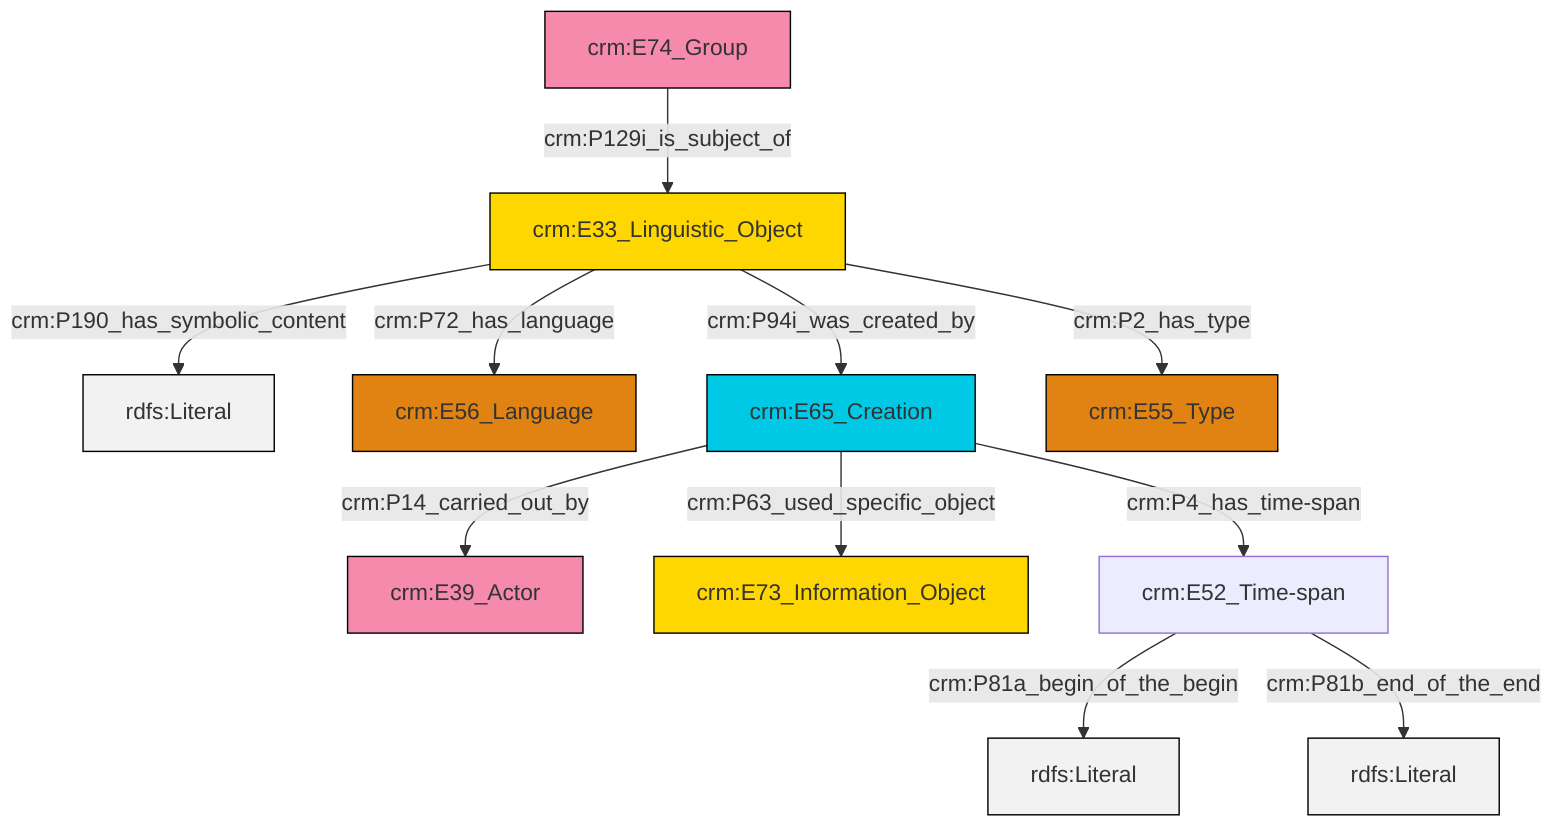 graph TD
classDef Literal fill:#f2f2f2,stroke:#000000;
classDef CRM_Entity fill:#FFFFFF,stroke:#000000;
classDef Temporal_Entity fill:#00C9E6, stroke:#000000;
classDef Type fill:#E18312, stroke:#000000;
classDef Time-Span fill:#2C9C91, stroke:#000000;
classDef Appellation fill:#FFEB7F, stroke:#000000;
classDef Place fill:#008836, stroke:#000000;
classDef Persistent_Item fill:#B266B2, stroke:#000000;
classDef Conceptual_Object fill:#FFD700, stroke:#000000;
classDef Physical_Thing fill:#D2B48C, stroke:#000000;
classDef Actor fill:#f58aad, stroke:#000000;
classDef PC_Classes fill:#4ce600, stroke:#000000;
classDef Multi fill:#cccccc,stroke:#000000;

0["crm:E33_Linguistic_Object"]:::Conceptual_Object -->|crm:P190_has_symbolic_content| 1[rdfs:Literal]:::Literal
4["crm:E74_Group"]:::Actor -->|crm:P129i_is_subject_of| 0["crm:E33_Linguistic_Object"]:::Conceptual_Object
0["crm:E33_Linguistic_Object"]:::Conceptual_Object -->|crm:P72_has_language| 9["crm:E56_Language"]:::Type
0["crm:E33_Linguistic_Object"]:::Conceptual_Object -->|crm:P94i_was_created_by| 10["crm:E65_Creation"]:::Temporal_Entity
10["crm:E65_Creation"]:::Temporal_Entity -->|crm:P63_used_specific_object| 6["crm:E73_Information_Object"]:::Conceptual_Object
10["crm:E65_Creation"]:::Temporal_Entity -->|crm:P14_carried_out_by| 2["crm:E39_Actor"]:::Actor
0["crm:E33_Linguistic_Object"]:::Conceptual_Object -->|crm:P2_has_type| 11["crm:E55_Type"]:::Type
13["crm:E52_Time-span"]:::Default -->|crm:P81a_begin_of_the_begin| 14[rdfs:Literal]:::Literal
10["crm:E65_Creation"]:::Temporal_Entity -->|crm:P4_has_time-span| 13["crm:E52_Time-span"]:::Default
13["crm:E52_Time-span"]:::Default -->|crm:P81b_end_of_the_end| 16[rdfs:Literal]:::Literal